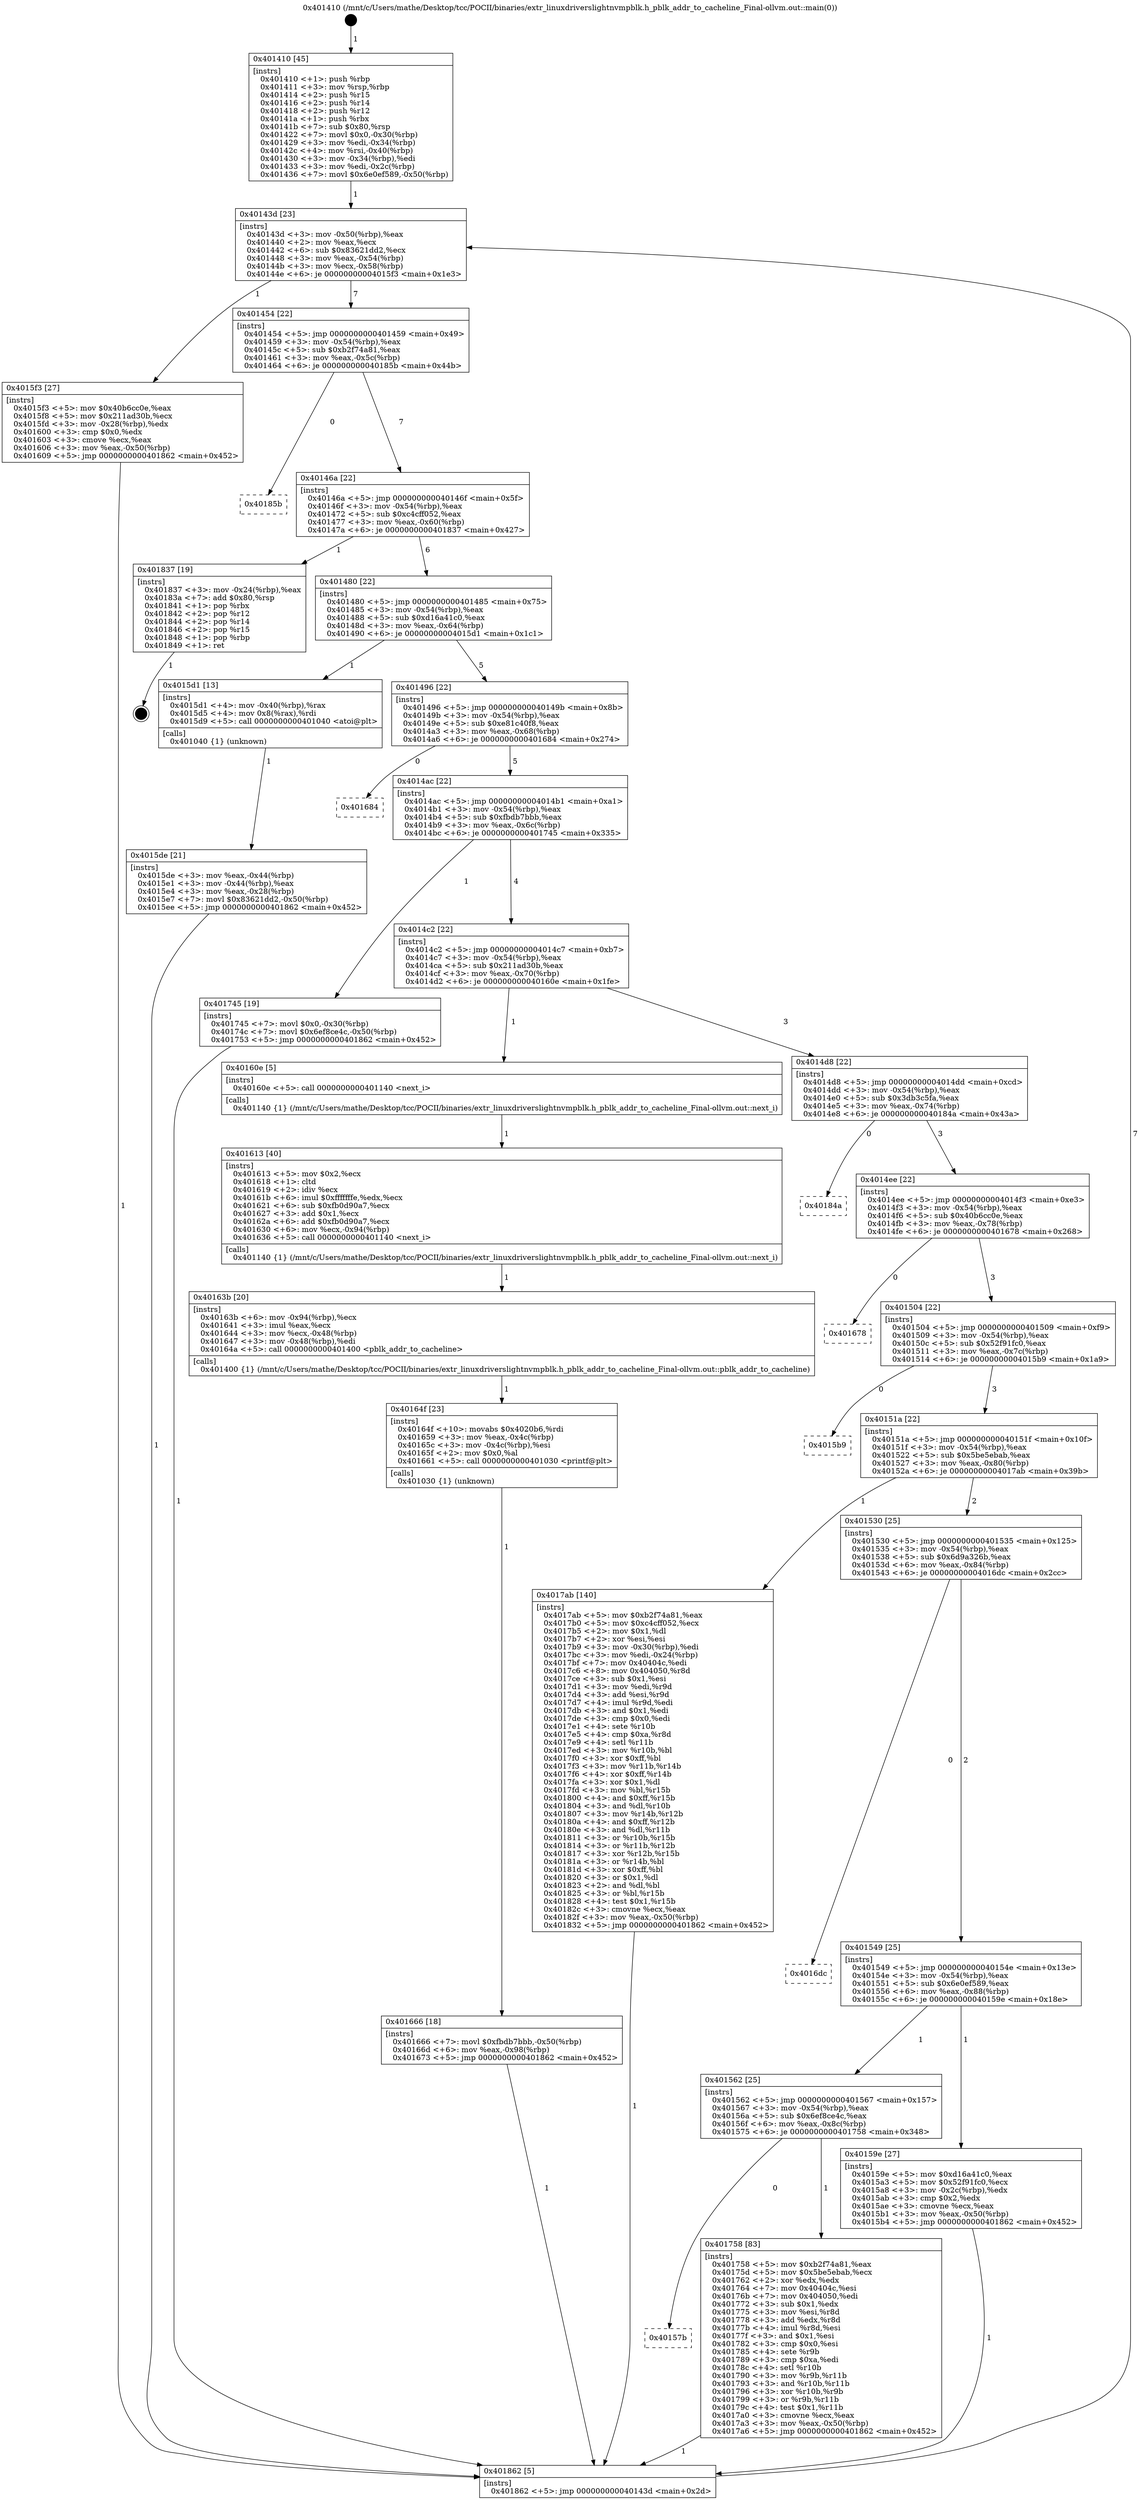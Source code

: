 digraph "0x401410" {
  label = "0x401410 (/mnt/c/Users/mathe/Desktop/tcc/POCII/binaries/extr_linuxdriverslightnvmpblk.h_pblk_addr_to_cacheline_Final-ollvm.out::main(0))"
  labelloc = "t"
  node[shape=record]

  Entry [label="",width=0.3,height=0.3,shape=circle,fillcolor=black,style=filled]
  "0x40143d" [label="{
     0x40143d [23]\l
     | [instrs]\l
     &nbsp;&nbsp;0x40143d \<+3\>: mov -0x50(%rbp),%eax\l
     &nbsp;&nbsp;0x401440 \<+2\>: mov %eax,%ecx\l
     &nbsp;&nbsp;0x401442 \<+6\>: sub $0x83621dd2,%ecx\l
     &nbsp;&nbsp;0x401448 \<+3\>: mov %eax,-0x54(%rbp)\l
     &nbsp;&nbsp;0x40144b \<+3\>: mov %ecx,-0x58(%rbp)\l
     &nbsp;&nbsp;0x40144e \<+6\>: je 00000000004015f3 \<main+0x1e3\>\l
  }"]
  "0x4015f3" [label="{
     0x4015f3 [27]\l
     | [instrs]\l
     &nbsp;&nbsp;0x4015f3 \<+5\>: mov $0x40b6cc0e,%eax\l
     &nbsp;&nbsp;0x4015f8 \<+5\>: mov $0x211ad30b,%ecx\l
     &nbsp;&nbsp;0x4015fd \<+3\>: mov -0x28(%rbp),%edx\l
     &nbsp;&nbsp;0x401600 \<+3\>: cmp $0x0,%edx\l
     &nbsp;&nbsp;0x401603 \<+3\>: cmove %ecx,%eax\l
     &nbsp;&nbsp;0x401606 \<+3\>: mov %eax,-0x50(%rbp)\l
     &nbsp;&nbsp;0x401609 \<+5\>: jmp 0000000000401862 \<main+0x452\>\l
  }"]
  "0x401454" [label="{
     0x401454 [22]\l
     | [instrs]\l
     &nbsp;&nbsp;0x401454 \<+5\>: jmp 0000000000401459 \<main+0x49\>\l
     &nbsp;&nbsp;0x401459 \<+3\>: mov -0x54(%rbp),%eax\l
     &nbsp;&nbsp;0x40145c \<+5\>: sub $0xb2f74a81,%eax\l
     &nbsp;&nbsp;0x401461 \<+3\>: mov %eax,-0x5c(%rbp)\l
     &nbsp;&nbsp;0x401464 \<+6\>: je 000000000040185b \<main+0x44b\>\l
  }"]
  Exit [label="",width=0.3,height=0.3,shape=circle,fillcolor=black,style=filled,peripheries=2]
  "0x40185b" [label="{
     0x40185b\l
  }", style=dashed]
  "0x40146a" [label="{
     0x40146a [22]\l
     | [instrs]\l
     &nbsp;&nbsp;0x40146a \<+5\>: jmp 000000000040146f \<main+0x5f\>\l
     &nbsp;&nbsp;0x40146f \<+3\>: mov -0x54(%rbp),%eax\l
     &nbsp;&nbsp;0x401472 \<+5\>: sub $0xc4cff052,%eax\l
     &nbsp;&nbsp;0x401477 \<+3\>: mov %eax,-0x60(%rbp)\l
     &nbsp;&nbsp;0x40147a \<+6\>: je 0000000000401837 \<main+0x427\>\l
  }"]
  "0x40157b" [label="{
     0x40157b\l
  }", style=dashed]
  "0x401837" [label="{
     0x401837 [19]\l
     | [instrs]\l
     &nbsp;&nbsp;0x401837 \<+3\>: mov -0x24(%rbp),%eax\l
     &nbsp;&nbsp;0x40183a \<+7\>: add $0x80,%rsp\l
     &nbsp;&nbsp;0x401841 \<+1\>: pop %rbx\l
     &nbsp;&nbsp;0x401842 \<+2\>: pop %r12\l
     &nbsp;&nbsp;0x401844 \<+2\>: pop %r14\l
     &nbsp;&nbsp;0x401846 \<+2\>: pop %r15\l
     &nbsp;&nbsp;0x401848 \<+1\>: pop %rbp\l
     &nbsp;&nbsp;0x401849 \<+1\>: ret\l
  }"]
  "0x401480" [label="{
     0x401480 [22]\l
     | [instrs]\l
     &nbsp;&nbsp;0x401480 \<+5\>: jmp 0000000000401485 \<main+0x75\>\l
     &nbsp;&nbsp;0x401485 \<+3\>: mov -0x54(%rbp),%eax\l
     &nbsp;&nbsp;0x401488 \<+5\>: sub $0xd16a41c0,%eax\l
     &nbsp;&nbsp;0x40148d \<+3\>: mov %eax,-0x64(%rbp)\l
     &nbsp;&nbsp;0x401490 \<+6\>: je 00000000004015d1 \<main+0x1c1\>\l
  }"]
  "0x401758" [label="{
     0x401758 [83]\l
     | [instrs]\l
     &nbsp;&nbsp;0x401758 \<+5\>: mov $0xb2f74a81,%eax\l
     &nbsp;&nbsp;0x40175d \<+5\>: mov $0x5be5ebab,%ecx\l
     &nbsp;&nbsp;0x401762 \<+2\>: xor %edx,%edx\l
     &nbsp;&nbsp;0x401764 \<+7\>: mov 0x40404c,%esi\l
     &nbsp;&nbsp;0x40176b \<+7\>: mov 0x404050,%edi\l
     &nbsp;&nbsp;0x401772 \<+3\>: sub $0x1,%edx\l
     &nbsp;&nbsp;0x401775 \<+3\>: mov %esi,%r8d\l
     &nbsp;&nbsp;0x401778 \<+3\>: add %edx,%r8d\l
     &nbsp;&nbsp;0x40177b \<+4\>: imul %r8d,%esi\l
     &nbsp;&nbsp;0x40177f \<+3\>: and $0x1,%esi\l
     &nbsp;&nbsp;0x401782 \<+3\>: cmp $0x0,%esi\l
     &nbsp;&nbsp;0x401785 \<+4\>: sete %r9b\l
     &nbsp;&nbsp;0x401789 \<+3\>: cmp $0xa,%edi\l
     &nbsp;&nbsp;0x40178c \<+4\>: setl %r10b\l
     &nbsp;&nbsp;0x401790 \<+3\>: mov %r9b,%r11b\l
     &nbsp;&nbsp;0x401793 \<+3\>: and %r10b,%r11b\l
     &nbsp;&nbsp;0x401796 \<+3\>: xor %r10b,%r9b\l
     &nbsp;&nbsp;0x401799 \<+3\>: or %r9b,%r11b\l
     &nbsp;&nbsp;0x40179c \<+4\>: test $0x1,%r11b\l
     &nbsp;&nbsp;0x4017a0 \<+3\>: cmovne %ecx,%eax\l
     &nbsp;&nbsp;0x4017a3 \<+3\>: mov %eax,-0x50(%rbp)\l
     &nbsp;&nbsp;0x4017a6 \<+5\>: jmp 0000000000401862 \<main+0x452\>\l
  }"]
  "0x4015d1" [label="{
     0x4015d1 [13]\l
     | [instrs]\l
     &nbsp;&nbsp;0x4015d1 \<+4\>: mov -0x40(%rbp),%rax\l
     &nbsp;&nbsp;0x4015d5 \<+4\>: mov 0x8(%rax),%rdi\l
     &nbsp;&nbsp;0x4015d9 \<+5\>: call 0000000000401040 \<atoi@plt\>\l
     | [calls]\l
     &nbsp;&nbsp;0x401040 \{1\} (unknown)\l
  }"]
  "0x401496" [label="{
     0x401496 [22]\l
     | [instrs]\l
     &nbsp;&nbsp;0x401496 \<+5\>: jmp 000000000040149b \<main+0x8b\>\l
     &nbsp;&nbsp;0x40149b \<+3\>: mov -0x54(%rbp),%eax\l
     &nbsp;&nbsp;0x40149e \<+5\>: sub $0xe81c40f8,%eax\l
     &nbsp;&nbsp;0x4014a3 \<+3\>: mov %eax,-0x68(%rbp)\l
     &nbsp;&nbsp;0x4014a6 \<+6\>: je 0000000000401684 \<main+0x274\>\l
  }"]
  "0x401666" [label="{
     0x401666 [18]\l
     | [instrs]\l
     &nbsp;&nbsp;0x401666 \<+7\>: movl $0xfbdb7bbb,-0x50(%rbp)\l
     &nbsp;&nbsp;0x40166d \<+6\>: mov %eax,-0x98(%rbp)\l
     &nbsp;&nbsp;0x401673 \<+5\>: jmp 0000000000401862 \<main+0x452\>\l
  }"]
  "0x401684" [label="{
     0x401684\l
  }", style=dashed]
  "0x4014ac" [label="{
     0x4014ac [22]\l
     | [instrs]\l
     &nbsp;&nbsp;0x4014ac \<+5\>: jmp 00000000004014b1 \<main+0xa1\>\l
     &nbsp;&nbsp;0x4014b1 \<+3\>: mov -0x54(%rbp),%eax\l
     &nbsp;&nbsp;0x4014b4 \<+5\>: sub $0xfbdb7bbb,%eax\l
     &nbsp;&nbsp;0x4014b9 \<+3\>: mov %eax,-0x6c(%rbp)\l
     &nbsp;&nbsp;0x4014bc \<+6\>: je 0000000000401745 \<main+0x335\>\l
  }"]
  "0x40164f" [label="{
     0x40164f [23]\l
     | [instrs]\l
     &nbsp;&nbsp;0x40164f \<+10\>: movabs $0x4020b6,%rdi\l
     &nbsp;&nbsp;0x401659 \<+3\>: mov %eax,-0x4c(%rbp)\l
     &nbsp;&nbsp;0x40165c \<+3\>: mov -0x4c(%rbp),%esi\l
     &nbsp;&nbsp;0x40165f \<+2\>: mov $0x0,%al\l
     &nbsp;&nbsp;0x401661 \<+5\>: call 0000000000401030 \<printf@plt\>\l
     | [calls]\l
     &nbsp;&nbsp;0x401030 \{1\} (unknown)\l
  }"]
  "0x401745" [label="{
     0x401745 [19]\l
     | [instrs]\l
     &nbsp;&nbsp;0x401745 \<+7\>: movl $0x0,-0x30(%rbp)\l
     &nbsp;&nbsp;0x40174c \<+7\>: movl $0x6ef8ce4c,-0x50(%rbp)\l
     &nbsp;&nbsp;0x401753 \<+5\>: jmp 0000000000401862 \<main+0x452\>\l
  }"]
  "0x4014c2" [label="{
     0x4014c2 [22]\l
     | [instrs]\l
     &nbsp;&nbsp;0x4014c2 \<+5\>: jmp 00000000004014c7 \<main+0xb7\>\l
     &nbsp;&nbsp;0x4014c7 \<+3\>: mov -0x54(%rbp),%eax\l
     &nbsp;&nbsp;0x4014ca \<+5\>: sub $0x211ad30b,%eax\l
     &nbsp;&nbsp;0x4014cf \<+3\>: mov %eax,-0x70(%rbp)\l
     &nbsp;&nbsp;0x4014d2 \<+6\>: je 000000000040160e \<main+0x1fe\>\l
  }"]
  "0x40163b" [label="{
     0x40163b [20]\l
     | [instrs]\l
     &nbsp;&nbsp;0x40163b \<+6\>: mov -0x94(%rbp),%ecx\l
     &nbsp;&nbsp;0x401641 \<+3\>: imul %eax,%ecx\l
     &nbsp;&nbsp;0x401644 \<+3\>: mov %ecx,-0x48(%rbp)\l
     &nbsp;&nbsp;0x401647 \<+3\>: mov -0x48(%rbp),%edi\l
     &nbsp;&nbsp;0x40164a \<+5\>: call 0000000000401400 \<pblk_addr_to_cacheline\>\l
     | [calls]\l
     &nbsp;&nbsp;0x401400 \{1\} (/mnt/c/Users/mathe/Desktop/tcc/POCII/binaries/extr_linuxdriverslightnvmpblk.h_pblk_addr_to_cacheline_Final-ollvm.out::pblk_addr_to_cacheline)\l
  }"]
  "0x40160e" [label="{
     0x40160e [5]\l
     | [instrs]\l
     &nbsp;&nbsp;0x40160e \<+5\>: call 0000000000401140 \<next_i\>\l
     | [calls]\l
     &nbsp;&nbsp;0x401140 \{1\} (/mnt/c/Users/mathe/Desktop/tcc/POCII/binaries/extr_linuxdriverslightnvmpblk.h_pblk_addr_to_cacheline_Final-ollvm.out::next_i)\l
  }"]
  "0x4014d8" [label="{
     0x4014d8 [22]\l
     | [instrs]\l
     &nbsp;&nbsp;0x4014d8 \<+5\>: jmp 00000000004014dd \<main+0xcd\>\l
     &nbsp;&nbsp;0x4014dd \<+3\>: mov -0x54(%rbp),%eax\l
     &nbsp;&nbsp;0x4014e0 \<+5\>: sub $0x3db3c5fa,%eax\l
     &nbsp;&nbsp;0x4014e5 \<+3\>: mov %eax,-0x74(%rbp)\l
     &nbsp;&nbsp;0x4014e8 \<+6\>: je 000000000040184a \<main+0x43a\>\l
  }"]
  "0x401613" [label="{
     0x401613 [40]\l
     | [instrs]\l
     &nbsp;&nbsp;0x401613 \<+5\>: mov $0x2,%ecx\l
     &nbsp;&nbsp;0x401618 \<+1\>: cltd\l
     &nbsp;&nbsp;0x401619 \<+2\>: idiv %ecx\l
     &nbsp;&nbsp;0x40161b \<+6\>: imul $0xfffffffe,%edx,%ecx\l
     &nbsp;&nbsp;0x401621 \<+6\>: sub $0xfb0d90a7,%ecx\l
     &nbsp;&nbsp;0x401627 \<+3\>: add $0x1,%ecx\l
     &nbsp;&nbsp;0x40162a \<+6\>: add $0xfb0d90a7,%ecx\l
     &nbsp;&nbsp;0x401630 \<+6\>: mov %ecx,-0x94(%rbp)\l
     &nbsp;&nbsp;0x401636 \<+5\>: call 0000000000401140 \<next_i\>\l
     | [calls]\l
     &nbsp;&nbsp;0x401140 \{1\} (/mnt/c/Users/mathe/Desktop/tcc/POCII/binaries/extr_linuxdriverslightnvmpblk.h_pblk_addr_to_cacheline_Final-ollvm.out::next_i)\l
  }"]
  "0x40184a" [label="{
     0x40184a\l
  }", style=dashed]
  "0x4014ee" [label="{
     0x4014ee [22]\l
     | [instrs]\l
     &nbsp;&nbsp;0x4014ee \<+5\>: jmp 00000000004014f3 \<main+0xe3\>\l
     &nbsp;&nbsp;0x4014f3 \<+3\>: mov -0x54(%rbp),%eax\l
     &nbsp;&nbsp;0x4014f6 \<+5\>: sub $0x40b6cc0e,%eax\l
     &nbsp;&nbsp;0x4014fb \<+3\>: mov %eax,-0x78(%rbp)\l
     &nbsp;&nbsp;0x4014fe \<+6\>: je 0000000000401678 \<main+0x268\>\l
  }"]
  "0x4015de" [label="{
     0x4015de [21]\l
     | [instrs]\l
     &nbsp;&nbsp;0x4015de \<+3\>: mov %eax,-0x44(%rbp)\l
     &nbsp;&nbsp;0x4015e1 \<+3\>: mov -0x44(%rbp),%eax\l
     &nbsp;&nbsp;0x4015e4 \<+3\>: mov %eax,-0x28(%rbp)\l
     &nbsp;&nbsp;0x4015e7 \<+7\>: movl $0x83621dd2,-0x50(%rbp)\l
     &nbsp;&nbsp;0x4015ee \<+5\>: jmp 0000000000401862 \<main+0x452\>\l
  }"]
  "0x401678" [label="{
     0x401678\l
  }", style=dashed]
  "0x401504" [label="{
     0x401504 [22]\l
     | [instrs]\l
     &nbsp;&nbsp;0x401504 \<+5\>: jmp 0000000000401509 \<main+0xf9\>\l
     &nbsp;&nbsp;0x401509 \<+3\>: mov -0x54(%rbp),%eax\l
     &nbsp;&nbsp;0x40150c \<+5\>: sub $0x52f91fc0,%eax\l
     &nbsp;&nbsp;0x401511 \<+3\>: mov %eax,-0x7c(%rbp)\l
     &nbsp;&nbsp;0x401514 \<+6\>: je 00000000004015b9 \<main+0x1a9\>\l
  }"]
  "0x401410" [label="{
     0x401410 [45]\l
     | [instrs]\l
     &nbsp;&nbsp;0x401410 \<+1\>: push %rbp\l
     &nbsp;&nbsp;0x401411 \<+3\>: mov %rsp,%rbp\l
     &nbsp;&nbsp;0x401414 \<+2\>: push %r15\l
     &nbsp;&nbsp;0x401416 \<+2\>: push %r14\l
     &nbsp;&nbsp;0x401418 \<+2\>: push %r12\l
     &nbsp;&nbsp;0x40141a \<+1\>: push %rbx\l
     &nbsp;&nbsp;0x40141b \<+7\>: sub $0x80,%rsp\l
     &nbsp;&nbsp;0x401422 \<+7\>: movl $0x0,-0x30(%rbp)\l
     &nbsp;&nbsp;0x401429 \<+3\>: mov %edi,-0x34(%rbp)\l
     &nbsp;&nbsp;0x40142c \<+4\>: mov %rsi,-0x40(%rbp)\l
     &nbsp;&nbsp;0x401430 \<+3\>: mov -0x34(%rbp),%edi\l
     &nbsp;&nbsp;0x401433 \<+3\>: mov %edi,-0x2c(%rbp)\l
     &nbsp;&nbsp;0x401436 \<+7\>: movl $0x6e0ef589,-0x50(%rbp)\l
  }"]
  "0x4015b9" [label="{
     0x4015b9\l
  }", style=dashed]
  "0x40151a" [label="{
     0x40151a [22]\l
     | [instrs]\l
     &nbsp;&nbsp;0x40151a \<+5\>: jmp 000000000040151f \<main+0x10f\>\l
     &nbsp;&nbsp;0x40151f \<+3\>: mov -0x54(%rbp),%eax\l
     &nbsp;&nbsp;0x401522 \<+5\>: sub $0x5be5ebab,%eax\l
     &nbsp;&nbsp;0x401527 \<+3\>: mov %eax,-0x80(%rbp)\l
     &nbsp;&nbsp;0x40152a \<+6\>: je 00000000004017ab \<main+0x39b\>\l
  }"]
  "0x401862" [label="{
     0x401862 [5]\l
     | [instrs]\l
     &nbsp;&nbsp;0x401862 \<+5\>: jmp 000000000040143d \<main+0x2d\>\l
  }"]
  "0x4017ab" [label="{
     0x4017ab [140]\l
     | [instrs]\l
     &nbsp;&nbsp;0x4017ab \<+5\>: mov $0xb2f74a81,%eax\l
     &nbsp;&nbsp;0x4017b0 \<+5\>: mov $0xc4cff052,%ecx\l
     &nbsp;&nbsp;0x4017b5 \<+2\>: mov $0x1,%dl\l
     &nbsp;&nbsp;0x4017b7 \<+2\>: xor %esi,%esi\l
     &nbsp;&nbsp;0x4017b9 \<+3\>: mov -0x30(%rbp),%edi\l
     &nbsp;&nbsp;0x4017bc \<+3\>: mov %edi,-0x24(%rbp)\l
     &nbsp;&nbsp;0x4017bf \<+7\>: mov 0x40404c,%edi\l
     &nbsp;&nbsp;0x4017c6 \<+8\>: mov 0x404050,%r8d\l
     &nbsp;&nbsp;0x4017ce \<+3\>: sub $0x1,%esi\l
     &nbsp;&nbsp;0x4017d1 \<+3\>: mov %edi,%r9d\l
     &nbsp;&nbsp;0x4017d4 \<+3\>: add %esi,%r9d\l
     &nbsp;&nbsp;0x4017d7 \<+4\>: imul %r9d,%edi\l
     &nbsp;&nbsp;0x4017db \<+3\>: and $0x1,%edi\l
     &nbsp;&nbsp;0x4017de \<+3\>: cmp $0x0,%edi\l
     &nbsp;&nbsp;0x4017e1 \<+4\>: sete %r10b\l
     &nbsp;&nbsp;0x4017e5 \<+4\>: cmp $0xa,%r8d\l
     &nbsp;&nbsp;0x4017e9 \<+4\>: setl %r11b\l
     &nbsp;&nbsp;0x4017ed \<+3\>: mov %r10b,%bl\l
     &nbsp;&nbsp;0x4017f0 \<+3\>: xor $0xff,%bl\l
     &nbsp;&nbsp;0x4017f3 \<+3\>: mov %r11b,%r14b\l
     &nbsp;&nbsp;0x4017f6 \<+4\>: xor $0xff,%r14b\l
     &nbsp;&nbsp;0x4017fa \<+3\>: xor $0x1,%dl\l
     &nbsp;&nbsp;0x4017fd \<+3\>: mov %bl,%r15b\l
     &nbsp;&nbsp;0x401800 \<+4\>: and $0xff,%r15b\l
     &nbsp;&nbsp;0x401804 \<+3\>: and %dl,%r10b\l
     &nbsp;&nbsp;0x401807 \<+3\>: mov %r14b,%r12b\l
     &nbsp;&nbsp;0x40180a \<+4\>: and $0xff,%r12b\l
     &nbsp;&nbsp;0x40180e \<+3\>: and %dl,%r11b\l
     &nbsp;&nbsp;0x401811 \<+3\>: or %r10b,%r15b\l
     &nbsp;&nbsp;0x401814 \<+3\>: or %r11b,%r12b\l
     &nbsp;&nbsp;0x401817 \<+3\>: xor %r12b,%r15b\l
     &nbsp;&nbsp;0x40181a \<+3\>: or %r14b,%bl\l
     &nbsp;&nbsp;0x40181d \<+3\>: xor $0xff,%bl\l
     &nbsp;&nbsp;0x401820 \<+3\>: or $0x1,%dl\l
     &nbsp;&nbsp;0x401823 \<+2\>: and %dl,%bl\l
     &nbsp;&nbsp;0x401825 \<+3\>: or %bl,%r15b\l
     &nbsp;&nbsp;0x401828 \<+4\>: test $0x1,%r15b\l
     &nbsp;&nbsp;0x40182c \<+3\>: cmovne %ecx,%eax\l
     &nbsp;&nbsp;0x40182f \<+3\>: mov %eax,-0x50(%rbp)\l
     &nbsp;&nbsp;0x401832 \<+5\>: jmp 0000000000401862 \<main+0x452\>\l
  }"]
  "0x401530" [label="{
     0x401530 [25]\l
     | [instrs]\l
     &nbsp;&nbsp;0x401530 \<+5\>: jmp 0000000000401535 \<main+0x125\>\l
     &nbsp;&nbsp;0x401535 \<+3\>: mov -0x54(%rbp),%eax\l
     &nbsp;&nbsp;0x401538 \<+5\>: sub $0x6d9a326b,%eax\l
     &nbsp;&nbsp;0x40153d \<+6\>: mov %eax,-0x84(%rbp)\l
     &nbsp;&nbsp;0x401543 \<+6\>: je 00000000004016dc \<main+0x2cc\>\l
  }"]
  "0x401562" [label="{
     0x401562 [25]\l
     | [instrs]\l
     &nbsp;&nbsp;0x401562 \<+5\>: jmp 0000000000401567 \<main+0x157\>\l
     &nbsp;&nbsp;0x401567 \<+3\>: mov -0x54(%rbp),%eax\l
     &nbsp;&nbsp;0x40156a \<+5\>: sub $0x6ef8ce4c,%eax\l
     &nbsp;&nbsp;0x40156f \<+6\>: mov %eax,-0x8c(%rbp)\l
     &nbsp;&nbsp;0x401575 \<+6\>: je 0000000000401758 \<main+0x348\>\l
  }"]
  "0x4016dc" [label="{
     0x4016dc\l
  }", style=dashed]
  "0x401549" [label="{
     0x401549 [25]\l
     | [instrs]\l
     &nbsp;&nbsp;0x401549 \<+5\>: jmp 000000000040154e \<main+0x13e\>\l
     &nbsp;&nbsp;0x40154e \<+3\>: mov -0x54(%rbp),%eax\l
     &nbsp;&nbsp;0x401551 \<+5\>: sub $0x6e0ef589,%eax\l
     &nbsp;&nbsp;0x401556 \<+6\>: mov %eax,-0x88(%rbp)\l
     &nbsp;&nbsp;0x40155c \<+6\>: je 000000000040159e \<main+0x18e\>\l
  }"]
  "0x40159e" [label="{
     0x40159e [27]\l
     | [instrs]\l
     &nbsp;&nbsp;0x40159e \<+5\>: mov $0xd16a41c0,%eax\l
     &nbsp;&nbsp;0x4015a3 \<+5\>: mov $0x52f91fc0,%ecx\l
     &nbsp;&nbsp;0x4015a8 \<+3\>: mov -0x2c(%rbp),%edx\l
     &nbsp;&nbsp;0x4015ab \<+3\>: cmp $0x2,%edx\l
     &nbsp;&nbsp;0x4015ae \<+3\>: cmovne %ecx,%eax\l
     &nbsp;&nbsp;0x4015b1 \<+3\>: mov %eax,-0x50(%rbp)\l
     &nbsp;&nbsp;0x4015b4 \<+5\>: jmp 0000000000401862 \<main+0x452\>\l
  }"]
  Entry -> "0x401410" [label=" 1"]
  "0x40143d" -> "0x4015f3" [label=" 1"]
  "0x40143d" -> "0x401454" [label=" 7"]
  "0x401837" -> Exit [label=" 1"]
  "0x401454" -> "0x40185b" [label=" 0"]
  "0x401454" -> "0x40146a" [label=" 7"]
  "0x4017ab" -> "0x401862" [label=" 1"]
  "0x40146a" -> "0x401837" [label=" 1"]
  "0x40146a" -> "0x401480" [label=" 6"]
  "0x401758" -> "0x401862" [label=" 1"]
  "0x401480" -> "0x4015d1" [label=" 1"]
  "0x401480" -> "0x401496" [label=" 5"]
  "0x401562" -> "0x40157b" [label=" 0"]
  "0x401496" -> "0x401684" [label=" 0"]
  "0x401496" -> "0x4014ac" [label=" 5"]
  "0x401562" -> "0x401758" [label=" 1"]
  "0x4014ac" -> "0x401745" [label=" 1"]
  "0x4014ac" -> "0x4014c2" [label=" 4"]
  "0x401745" -> "0x401862" [label=" 1"]
  "0x4014c2" -> "0x40160e" [label=" 1"]
  "0x4014c2" -> "0x4014d8" [label=" 3"]
  "0x401666" -> "0x401862" [label=" 1"]
  "0x4014d8" -> "0x40184a" [label=" 0"]
  "0x4014d8" -> "0x4014ee" [label=" 3"]
  "0x40164f" -> "0x401666" [label=" 1"]
  "0x4014ee" -> "0x401678" [label=" 0"]
  "0x4014ee" -> "0x401504" [label=" 3"]
  "0x40163b" -> "0x40164f" [label=" 1"]
  "0x401504" -> "0x4015b9" [label=" 0"]
  "0x401504" -> "0x40151a" [label=" 3"]
  "0x401613" -> "0x40163b" [label=" 1"]
  "0x40151a" -> "0x4017ab" [label=" 1"]
  "0x40151a" -> "0x401530" [label=" 2"]
  "0x40160e" -> "0x401613" [label=" 1"]
  "0x401530" -> "0x4016dc" [label=" 0"]
  "0x401530" -> "0x401549" [label=" 2"]
  "0x4015f3" -> "0x401862" [label=" 1"]
  "0x401549" -> "0x40159e" [label=" 1"]
  "0x401549" -> "0x401562" [label=" 1"]
  "0x40159e" -> "0x401862" [label=" 1"]
  "0x401410" -> "0x40143d" [label=" 1"]
  "0x401862" -> "0x40143d" [label=" 7"]
  "0x4015d1" -> "0x4015de" [label=" 1"]
  "0x4015de" -> "0x401862" [label=" 1"]
}
